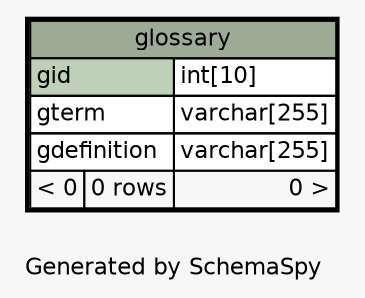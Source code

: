 // dot 2.38.0 on Mac OS X 10.9.4
// SchemaSpy rev 590
digraph "oneDegreeRelationshipsDiagram" {
  graph [
    rankdir="RL"
    bgcolor="#f7f7f7"
    label="\nGenerated by SchemaSpy"
    labeljust="l"
    nodesep="0.18"
    ranksep="0.46"
    fontname="Helvetica"
    fontsize="11"
  ];
  node [
    fontname="Helvetica"
    fontsize="11"
    shape="plaintext"
  ];
  edge [
    arrowsize="0.8"
  ];
  "glossary" [
    label=<
    <TABLE BORDER="2" CELLBORDER="1" CELLSPACING="0" BGCOLOR="#ffffff">
      <TR><TD COLSPAN="3" BGCOLOR="#9bab96" ALIGN="CENTER">glossary</TD></TR>
      <TR><TD PORT="gid" COLSPAN="2" BGCOLOR="#bed1b8" ALIGN="LEFT">gid</TD><TD PORT="gid.type" ALIGN="LEFT">int[10]</TD></TR>
      <TR><TD PORT="gterm" COLSPAN="2" ALIGN="LEFT">gterm</TD><TD PORT="gterm.type" ALIGN="LEFT">varchar[255]</TD></TR>
      <TR><TD PORT="gdefinition" COLSPAN="2" ALIGN="LEFT">gdefinition</TD><TD PORT="gdefinition.type" ALIGN="LEFT">varchar[255]</TD></TR>
      <TR><TD ALIGN="LEFT" BGCOLOR="#f7f7f7">&lt; 0</TD><TD ALIGN="RIGHT" BGCOLOR="#f7f7f7">0 rows</TD><TD ALIGN="RIGHT" BGCOLOR="#f7f7f7">0 &gt;</TD></TR>
    </TABLE>>
    URL="glossary.html"
    tooltip="glossary"
  ];
}

